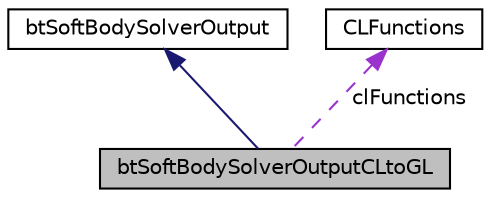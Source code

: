 digraph "btSoftBodySolverOutputCLtoGL"
{
  edge [fontname="Helvetica",fontsize="10",labelfontname="Helvetica",labelfontsize="10"];
  node [fontname="Helvetica",fontsize="10",shape=record];
  Node1 [label="btSoftBodySolverOutputCLtoGL",height=0.2,width=0.4,color="black", fillcolor="grey75", style="filled", fontcolor="black"];
  Node2 -> Node1 [dir="back",color="midnightblue",fontsize="10",style="solid",fontname="Helvetica"];
  Node2 [label="btSoftBodySolverOutput",height=0.2,width=0.4,color="black", fillcolor="white", style="filled",URL="$classbt_soft_body_solver_output.html"];
  Node3 -> Node1 [dir="back",color="darkorchid3",fontsize="10",style="dashed",label=" clFunctions" ,fontname="Helvetica"];
  Node3 [label="CLFunctions",height=0.2,width=0.4,color="black", fillcolor="white", style="filled",URL="$class_c_l_functions.html"];
}
